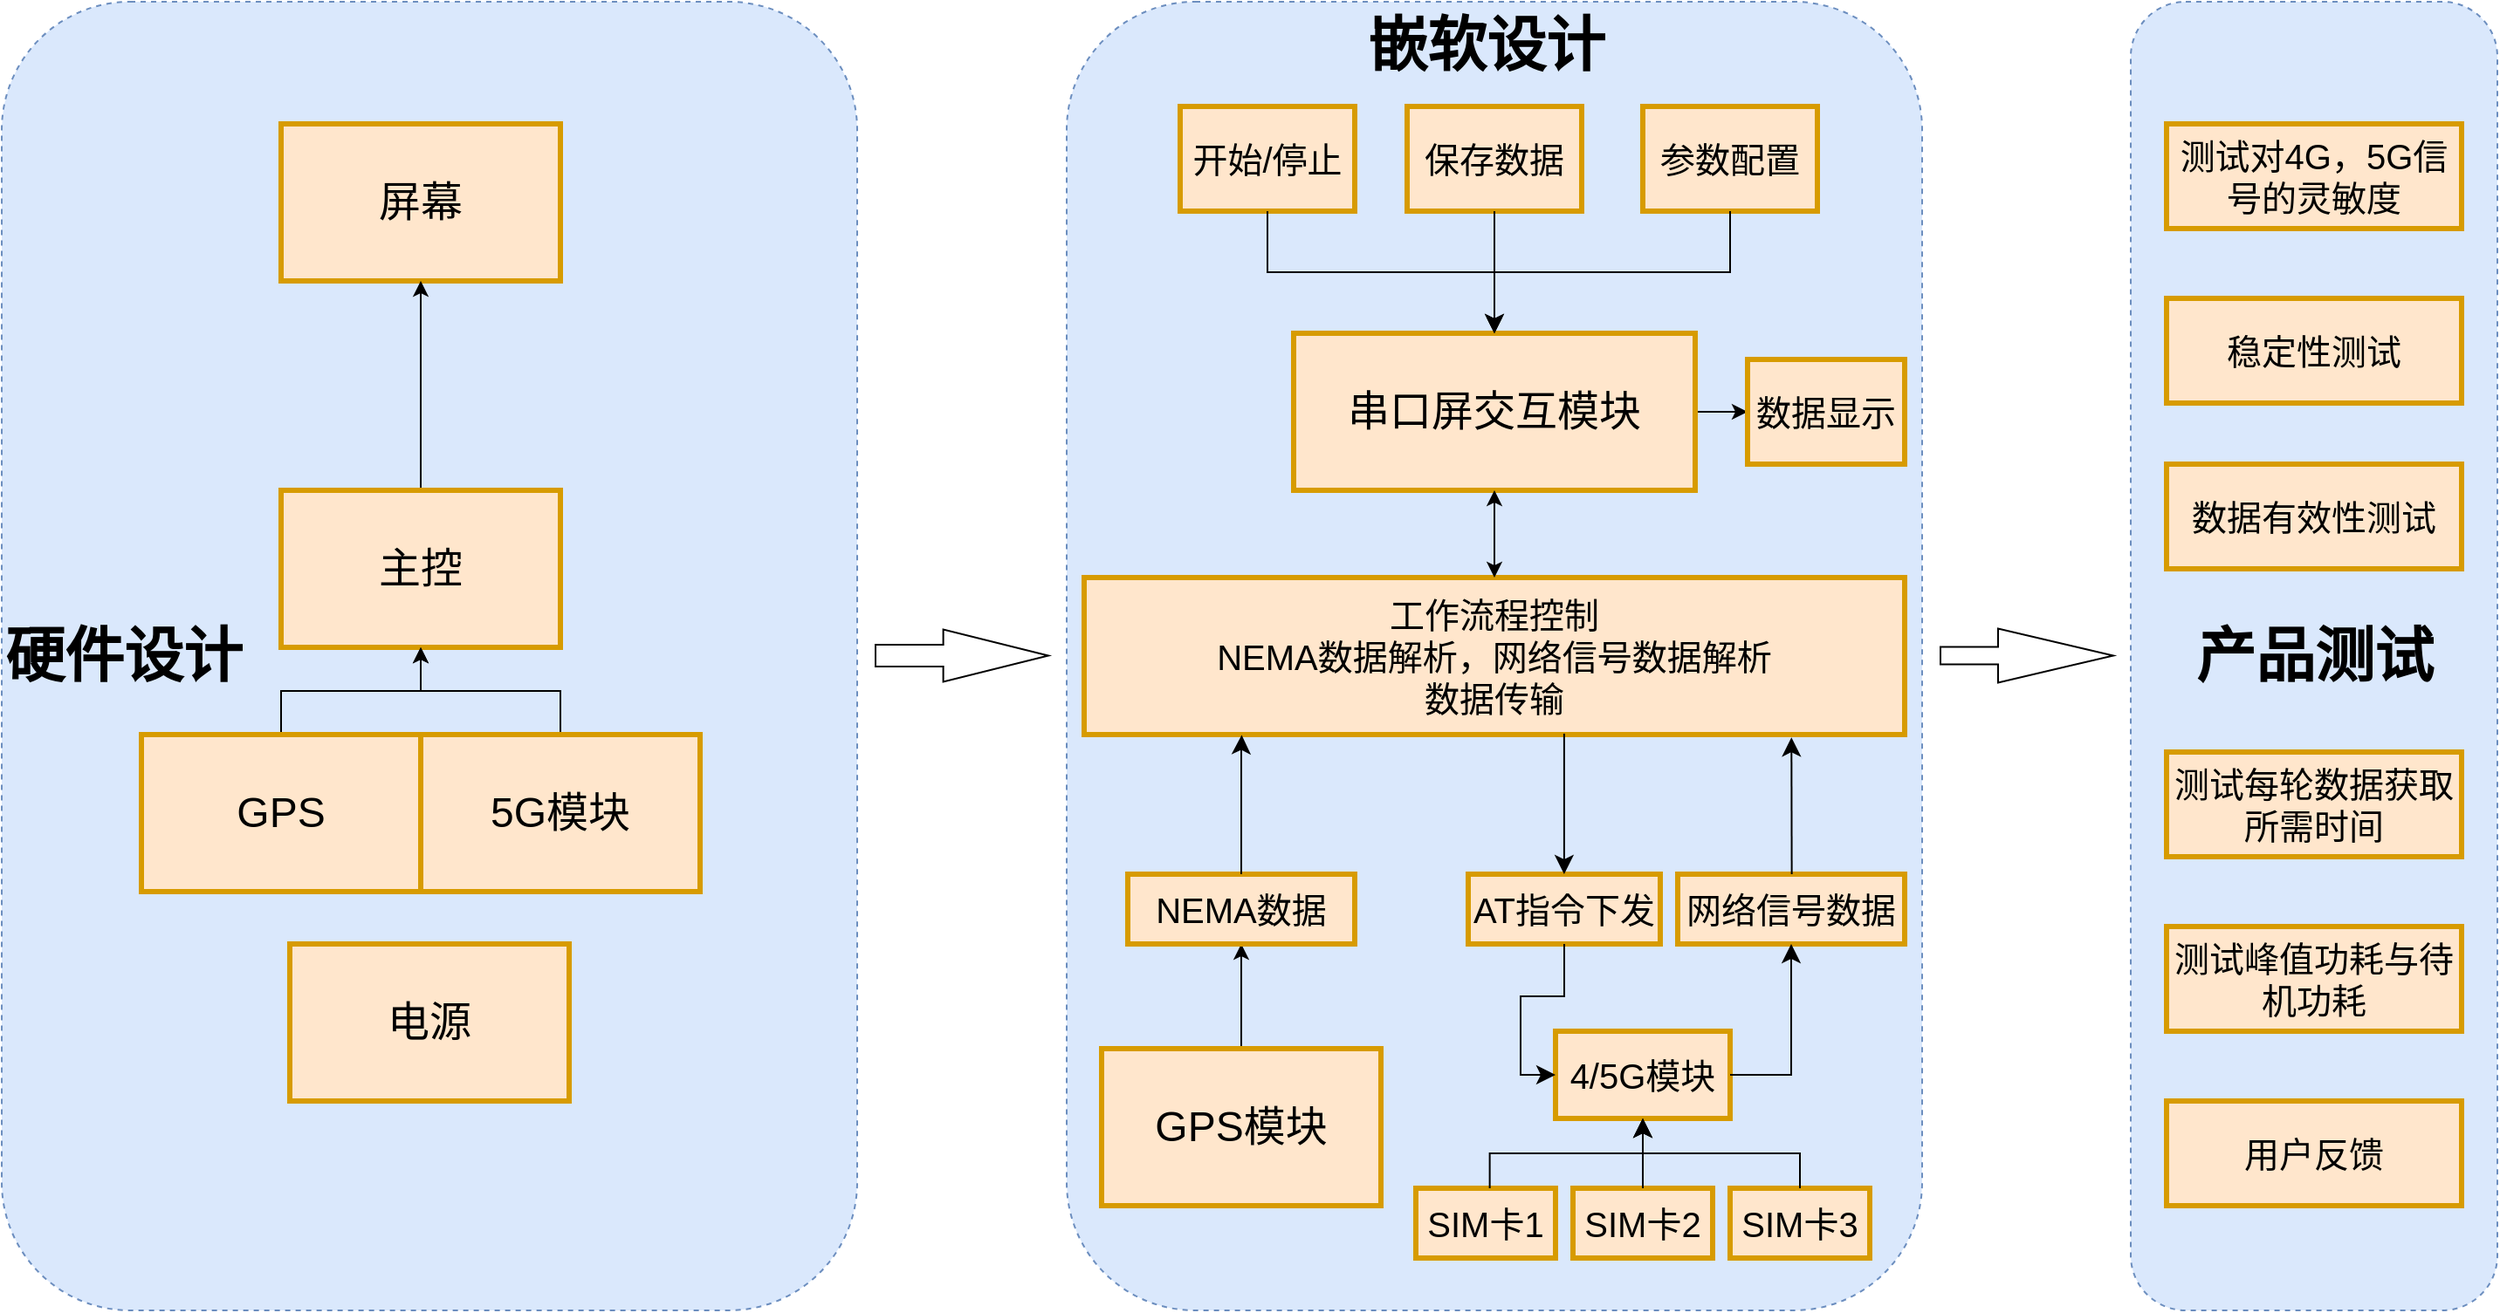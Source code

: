 <mxfile version="24.7.17">
  <diagram name="Page-1" id="vF1e-IQdxl3340B9SgoG">
    <mxGraphModel dx="1426" dy="781" grid="1" gridSize="10" guides="1" tooltips="1" connect="1" arrows="1" fold="1" page="1" pageScale="1" pageWidth="2000" pageHeight="2000" math="0" shadow="0">
      <root>
        <mxCell id="0" />
        <mxCell id="1" parent="0" />
        <mxCell id="_K_mtuOuOyrIwBD14WvG-58" value="&lt;span style=&quot;font-size: 34px;&quot;&gt;&lt;b&gt;产品测试&lt;/b&gt;&lt;/span&gt;" style="rounded=1;whiteSpace=wrap;html=1;dashed=1;align=center;fillColor=#dae8fc;strokeColor=#6c8ebf;" parent="1" vertex="1">
          <mxGeometry x="1329.5" y="80" width="210" height="750" as="geometry" />
        </mxCell>
        <mxCell id="_K_mtuOuOyrIwBD14WvG-38" value="" style="rounded=1;whiteSpace=wrap;html=1;dashed=1;align=left;fillColor=#dae8fc;strokeColor=#6c8ebf;" parent="1" vertex="1">
          <mxGeometry x="720" y="80" width="490" height="750" as="geometry" />
        </mxCell>
        <mxCell id="_K_mtuOuOyrIwBD14WvG-19" value="&lt;sup style=&quot;&quot;&gt;&lt;font style=&quot;font-size: 34px;&quot;&gt;&lt;b&gt;硬件设计&lt;/b&gt;&lt;/font&gt;&lt;/sup&gt;" style="rounded=1;whiteSpace=wrap;html=1;dashed=1;align=left;fillColor=#dae8fc;strokeColor=#6c8ebf;" parent="1" vertex="1">
          <mxGeometry x="110" y="80" width="490" height="750" as="geometry" />
        </mxCell>
        <mxCell id="_K_mtuOuOyrIwBD14WvG-11" value="&lt;font style=&quot;font-size: 24px;&quot;&gt;屏幕&lt;/font&gt;" style="rounded=0;whiteSpace=wrap;html=1;strokeWidth=3;fillColor=#ffe6cc;strokeColor=#d79b00;" parent="1" vertex="1">
          <mxGeometry x="270" y="150" width="160" height="90" as="geometry" />
        </mxCell>
        <mxCell id="_K_mtuOuOyrIwBD14WvG-20" style="edgeStyle=orthogonalEdgeStyle;rounded=0;orthogonalLoop=1;jettySize=auto;html=1;exitX=0.5;exitY=0;exitDx=0;exitDy=0;entryX=0.5;entryY=1;entryDx=0;entryDy=0;" parent="1" source="_K_mtuOuOyrIwBD14WvG-13" target="_K_mtuOuOyrIwBD14WvG-11" edge="1">
          <mxGeometry relative="1" as="geometry" />
        </mxCell>
        <mxCell id="_K_mtuOuOyrIwBD14WvG-13" value="&lt;font style=&quot;font-size: 24px;&quot;&gt;主控&lt;/font&gt;" style="rounded=0;whiteSpace=wrap;html=1;strokeWidth=3;fillColor=#ffe6cc;strokeColor=#d79b00;" parent="1" vertex="1">
          <mxGeometry x="270" y="360" width="160" height="90" as="geometry" />
        </mxCell>
        <mxCell id="_K_mtuOuOyrIwBD14WvG-14" value="&lt;font style=&quot;font-size: 24px;&quot;&gt;电源&lt;/font&gt;" style="rounded=0;whiteSpace=wrap;html=1;strokeWidth=3;fillColor=#ffe6cc;strokeColor=#d79b00;" parent="1" vertex="1">
          <mxGeometry x="275" y="620" width="160" height="90" as="geometry" />
        </mxCell>
        <mxCell id="_K_mtuOuOyrIwBD14WvG-25" style="edgeStyle=orthogonalEdgeStyle;rounded=0;orthogonalLoop=1;jettySize=auto;html=1;exitX=0.5;exitY=0;exitDx=0;exitDy=0;entryX=0.5;entryY=1;entryDx=0;entryDy=0;" parent="1" source="_K_mtuOuOyrIwBD14WvG-15" target="_K_mtuOuOyrIwBD14WvG-13" edge="1">
          <mxGeometry relative="1" as="geometry" />
        </mxCell>
        <mxCell id="_K_mtuOuOyrIwBD14WvG-15" value="&lt;font style=&quot;font-size: 24px;&quot;&gt;5G模块&lt;/font&gt;" style="rounded=0;whiteSpace=wrap;html=1;strokeWidth=3;fillColor=#ffe6cc;strokeColor=#d79b00;" parent="1" vertex="1">
          <mxGeometry x="350" y="500" width="160" height="90" as="geometry" />
        </mxCell>
        <mxCell id="_K_mtuOuOyrIwBD14WvG-24" style="edgeStyle=orthogonalEdgeStyle;rounded=0;orthogonalLoop=1;jettySize=auto;html=1;exitX=0.5;exitY=0;exitDx=0;exitDy=0;entryX=0.5;entryY=1;entryDx=0;entryDy=0;" parent="1" source="_K_mtuOuOyrIwBD14WvG-16" target="_K_mtuOuOyrIwBD14WvG-13" edge="1">
          <mxGeometry relative="1" as="geometry" />
        </mxCell>
        <mxCell id="_K_mtuOuOyrIwBD14WvG-16" value="&lt;font style=&quot;font-size: 24px;&quot;&gt;GPS&lt;/font&gt;" style="rounded=0;whiteSpace=wrap;html=1;strokeWidth=3;fillColor=#ffe6cc;strokeColor=#d79b00;" parent="1" vertex="1">
          <mxGeometry x="190" y="500" width="160" height="90" as="geometry" />
        </mxCell>
        <mxCell id="_K_mtuOuOyrIwBD14WvG-27" value="&lt;font style=&quot;font-size: 20px;&quot;&gt;4/5G模块&lt;/font&gt;" style="rounded=0;whiteSpace=wrap;html=1;strokeWidth=3;fillColor=#ffe6cc;strokeColor=#d79b00;" parent="1" vertex="1">
          <mxGeometry x="1000" y="670" width="100" height="50" as="geometry" />
        </mxCell>
        <mxCell id="kIPOF7yBYx_aCScnVeWq-38" value="" style="edgeStyle=orthogonalEdgeStyle;rounded=0;orthogonalLoop=1;jettySize=auto;html=1;" parent="1" source="_K_mtuOuOyrIwBD14WvG-29" target="kIPOF7yBYx_aCScnVeWq-37" edge="1">
          <mxGeometry relative="1" as="geometry" />
        </mxCell>
        <mxCell id="_K_mtuOuOyrIwBD14WvG-29" value="&lt;font style=&quot;font-size: 24px;&quot;&gt;串口屏交互模块&lt;/font&gt;" style="rounded=0;whiteSpace=wrap;html=1;strokeWidth=3;fillColor=#ffe6cc;strokeColor=#d79b00;" parent="1" vertex="1">
          <mxGeometry x="850" y="270" width="230" height="90" as="geometry" />
        </mxCell>
        <mxCell id="_K_mtuOuOyrIwBD14WvG-30" value="&lt;font style=&quot;font-size: 20px;&quot;&gt;AT指令下发&lt;/font&gt;" style="rounded=0;whiteSpace=wrap;html=1;strokeWidth=3;fillColor=#ffe6cc;strokeColor=#d79b00;" parent="1" vertex="1">
          <mxGeometry x="950" y="580" width="110" height="40" as="geometry" />
        </mxCell>
        <mxCell id="_K_mtuOuOyrIwBD14WvG-31" value="&lt;font style=&quot;font-size: 20px;&quot;&gt;工作流程控制&lt;/font&gt;&lt;div&gt;&lt;span style=&quot;font-size: 20px;&quot;&gt;NEMA数据解析，&lt;/span&gt;&lt;span style=&quot;font-size: 20px; background-color: initial;&quot;&gt;网络信号数据解析&lt;/span&gt;&lt;/div&gt;&lt;div&gt;&lt;span style=&quot;font-size: 20px; background-color: initial;&quot;&gt;数据传输&lt;/span&gt;&lt;/div&gt;" style="rounded=0;whiteSpace=wrap;html=1;strokeWidth=3;fillColor=#ffe6cc;strokeColor=#d79b00;" parent="1" vertex="1">
          <mxGeometry x="730" y="410" width="470" height="90" as="geometry" />
        </mxCell>
        <mxCell id="kIPOF7yBYx_aCScnVeWq-24" value="" style="edgeStyle=orthogonalEdgeStyle;rounded=0;orthogonalLoop=1;jettySize=auto;html=1;" parent="1" source="_K_mtuOuOyrIwBD14WvG-32" target="kIPOF7yBYx_aCScnVeWq-21" edge="1">
          <mxGeometry relative="1" as="geometry" />
        </mxCell>
        <mxCell id="_K_mtuOuOyrIwBD14WvG-32" value="&lt;font style=&quot;font-size: 24px;&quot;&gt;GPS模块&lt;/font&gt;" style="rounded=0;whiteSpace=wrap;html=1;strokeWidth=3;fillColor=#ffe6cc;strokeColor=#d79b00;" parent="1" vertex="1">
          <mxGeometry x="740" y="680" width="160" height="90" as="geometry" />
        </mxCell>
        <mxCell id="_K_mtuOuOyrIwBD14WvG-52" value="" style="shape=flexArrow;endArrow=classic;html=1;rounded=0;width=12.4;endSize=19.732;endWidth=16.471;" parent="1" edge="1">
          <mxGeometry width="50" height="50" relative="1" as="geometry">
            <mxPoint x="610" y="454.76" as="sourcePoint" />
            <mxPoint x="710" y="454.76" as="targetPoint" />
          </mxGeometry>
        </mxCell>
        <mxCell id="_K_mtuOuOyrIwBD14WvG-54" value="&lt;font style=&quot;font-size: 20px;&quot;&gt;测试对4G，5G信号的灵敏度&lt;/font&gt;" style="rounded=0;whiteSpace=wrap;html=1;strokeWidth=3;fillColor=#ffe6cc;strokeColor=#d79b00;" parent="1" vertex="1">
          <mxGeometry x="1350" y="150" width="169" height="60" as="geometry" />
        </mxCell>
        <mxCell id="_K_mtuOuOyrIwBD14WvG-55" value="&lt;font style=&quot;font-size: 20px;&quot;&gt;稳定性测试&lt;/font&gt;" style="rounded=0;whiteSpace=wrap;html=1;strokeWidth=3;fillColor=#ffe6cc;strokeColor=#d79b00;" parent="1" vertex="1">
          <mxGeometry x="1350" y="250" width="169" height="60" as="geometry" />
        </mxCell>
        <mxCell id="_K_mtuOuOyrIwBD14WvG-56" value="&lt;font style=&quot;font-size: 20px;&quot;&gt;测试每轮数据获取所需时间&lt;/font&gt;" style="rounded=0;whiteSpace=wrap;html=1;strokeWidth=3;fillColor=#ffe6cc;strokeColor=#d79b00;" parent="1" vertex="1">
          <mxGeometry x="1350" y="510" width="169" height="60" as="geometry" />
        </mxCell>
        <mxCell id="_K_mtuOuOyrIwBD14WvG-57" value="&lt;font style=&quot;font-size: 20px;&quot;&gt;测试峰值功耗与待机功耗&lt;/font&gt;" style="rounded=0;whiteSpace=wrap;html=1;strokeWidth=3;fillColor=#ffe6cc;strokeColor=#d79b00;" parent="1" vertex="1">
          <mxGeometry x="1350" y="610" width="169" height="60" as="geometry" />
        </mxCell>
        <mxCell id="_K_mtuOuOyrIwBD14WvG-59" value="" style="shape=flexArrow;endArrow=classic;html=1;rounded=0;width=10;endSize=21.67;" parent="1" edge="1">
          <mxGeometry width="50" height="50" relative="1" as="geometry">
            <mxPoint x="1220" y="454.71" as="sourcePoint" />
            <mxPoint x="1320" y="454.71" as="targetPoint" />
          </mxGeometry>
        </mxCell>
        <mxCell id="kIPOF7yBYx_aCScnVeWq-6" value="&lt;font style=&quot;font-size: 20px;&quot;&gt;SIM卡1&lt;/font&gt;" style="rounded=0;whiteSpace=wrap;html=1;strokeWidth=3;fillColor=#ffe6cc;strokeColor=#d79b00;" parent="1" vertex="1">
          <mxGeometry x="920" y="760" width="80" height="40" as="geometry" />
        </mxCell>
        <mxCell id="kIPOF7yBYx_aCScnVeWq-9" value="&lt;font style=&quot;font-size: 20px;&quot;&gt;SIM卡2&lt;/font&gt;" style="rounded=0;whiteSpace=wrap;html=1;strokeWidth=3;fillColor=#ffe6cc;strokeColor=#d79b00;" parent="1" vertex="1">
          <mxGeometry x="1010" y="760" width="80" height="40" as="geometry" />
        </mxCell>
        <mxCell id="kIPOF7yBYx_aCScnVeWq-10" value="&lt;font style=&quot;font-size: 20px;&quot;&gt;SIM卡3&lt;/font&gt;" style="rounded=0;whiteSpace=wrap;html=1;strokeWidth=3;fillColor=#ffe6cc;strokeColor=#d79b00;" parent="1" vertex="1">
          <mxGeometry x="1100" y="760" width="80" height="40" as="geometry" />
        </mxCell>
        <mxCell id="kIPOF7yBYx_aCScnVeWq-12" value="" style="edgeStyle=elbowEdgeStyle;elbow=vertical;endArrow=classic;html=1;curved=0;rounded=0;endSize=8;startSize=8;exitX=0.529;exitY=0;exitDx=0;exitDy=0;exitPerimeter=0;entryX=0.5;entryY=1;entryDx=0;entryDy=0;" parent="1" source="kIPOF7yBYx_aCScnVeWq-6" target="_K_mtuOuOyrIwBD14WvG-27" edge="1">
          <mxGeometry width="50" height="50" relative="1" as="geometry">
            <mxPoint x="930" y="730" as="sourcePoint" />
            <mxPoint x="980" y="680" as="targetPoint" />
          </mxGeometry>
        </mxCell>
        <mxCell id="kIPOF7yBYx_aCScnVeWq-13" value="" style="edgeStyle=elbowEdgeStyle;elbow=vertical;endArrow=classic;html=1;curved=0;rounded=0;endSize=8;startSize=8;exitX=0.5;exitY=0;exitDx=0;exitDy=0;" parent="1" source="kIPOF7yBYx_aCScnVeWq-10" edge="1">
          <mxGeometry width="50" height="50" relative="1" as="geometry">
            <mxPoint x="930" y="730" as="sourcePoint" />
            <mxPoint x="1050" y="720" as="targetPoint" />
          </mxGeometry>
        </mxCell>
        <mxCell id="kIPOF7yBYx_aCScnVeWq-14" value="" style="edgeStyle=elbowEdgeStyle;elbow=vertical;endArrow=classic;html=1;curved=0;rounded=0;endSize=8;startSize=8;exitX=0.5;exitY=0;exitDx=0;exitDy=0;" parent="1" source="kIPOF7yBYx_aCScnVeWq-9" edge="1">
          <mxGeometry width="50" height="50" relative="1" as="geometry">
            <mxPoint x="940" y="730" as="sourcePoint" />
            <mxPoint x="1050" y="720" as="targetPoint" />
          </mxGeometry>
        </mxCell>
        <mxCell id="kIPOF7yBYx_aCScnVeWq-16" value="" style="edgeStyle=segmentEdgeStyle;endArrow=classic;html=1;curved=0;rounded=0;endSize=8;startSize=8;entryX=0;entryY=0.5;entryDx=0;entryDy=0;exitX=0.5;exitY=1;exitDx=0;exitDy=0;flowAnimation=0;shadow=0;" parent="1" source="_K_mtuOuOyrIwBD14WvG-30" target="_K_mtuOuOyrIwBD14WvG-27" edge="1">
          <mxGeometry width="50" height="50" relative="1" as="geometry">
            <mxPoint x="1120" y="695" as="sourcePoint" />
            <mxPoint x="1120" y="560" as="targetPoint" />
            <Array as="points">
              <mxPoint x="1005" y="650" />
              <mxPoint x="980" y="650" />
              <mxPoint x="980" y="695" />
            </Array>
          </mxGeometry>
        </mxCell>
        <mxCell id="kIPOF7yBYx_aCScnVeWq-17" value="&lt;span style=&quot;font-size: 20px;&quot;&gt;网络信号数据&lt;/span&gt;" style="rounded=0;whiteSpace=wrap;html=1;strokeWidth=3;fillColor=#ffe6cc;strokeColor=#d79b00;" parent="1" vertex="1">
          <mxGeometry x="1070" y="580" width="130" height="40" as="geometry" />
        </mxCell>
        <mxCell id="kIPOF7yBYx_aCScnVeWq-18" value="" style="edgeStyle=segmentEdgeStyle;endArrow=classic;html=1;curved=0;rounded=0;endSize=8;startSize=8;entryX=0.5;entryY=1;entryDx=0;entryDy=0;exitX=1;exitY=0.5;exitDx=0;exitDy=0;" parent="1" source="_K_mtuOuOyrIwBD14WvG-27" target="kIPOF7yBYx_aCScnVeWq-17" edge="1">
          <mxGeometry width="50" height="50" relative="1" as="geometry">
            <mxPoint x="1030" y="650" as="sourcePoint" />
            <mxPoint x="1080" y="600" as="targetPoint" />
          </mxGeometry>
        </mxCell>
        <mxCell id="kIPOF7yBYx_aCScnVeWq-19" value="" style="edgeStyle=segmentEdgeStyle;endArrow=classic;html=1;curved=0;rounded=0;endSize=8;startSize=8;exitX=0.585;exitY=0.994;exitDx=0;exitDy=0;exitPerimeter=0;" parent="1" source="_K_mtuOuOyrIwBD14WvG-31" target="_K_mtuOuOyrIwBD14WvG-30" edge="1">
          <mxGeometry width="50" height="50" relative="1" as="geometry">
            <mxPoint x="1005" y="470" as="sourcePoint" />
            <mxPoint x="1120" y="520" as="targetPoint" />
          </mxGeometry>
        </mxCell>
        <mxCell id="kIPOF7yBYx_aCScnVeWq-20" value="" style="edgeStyle=segmentEdgeStyle;endArrow=classic;html=1;curved=0;rounded=0;endSize=8;startSize=8;exitX=0.5;exitY=0;exitDx=0;exitDy=0;entryX=0.862;entryY=1.018;entryDx=0;entryDy=0;entryPerimeter=0;" parent="1" target="_K_mtuOuOyrIwBD14WvG-31" edge="1">
          <mxGeometry width="50" height="50" relative="1" as="geometry">
            <mxPoint x="1135.32" y="580" as="sourcePoint" />
            <mxPoint x="1070.0" y="416.36" as="targetPoint" />
            <Array as="points" />
          </mxGeometry>
        </mxCell>
        <mxCell id="kIPOF7yBYx_aCScnVeWq-21" value="&lt;span style=&quot;font-size: 20px;&quot;&gt;NEMA数据&lt;/span&gt;" style="rounded=0;whiteSpace=wrap;html=1;strokeWidth=3;fillColor=#ffe6cc;strokeColor=#d79b00;glass=0;" parent="1" vertex="1">
          <mxGeometry x="755" y="580" width="130" height="40" as="geometry" />
        </mxCell>
        <mxCell id="kIPOF7yBYx_aCScnVeWq-25" value="" style="edgeStyle=elbowEdgeStyle;elbow=vertical;endArrow=classic;html=1;curved=0;rounded=0;endSize=8;startSize=8;exitX=0.5;exitY=0;exitDx=0;exitDy=0;entryX=0.192;entryY=1.003;entryDx=0;entryDy=0;entryPerimeter=0;" parent="1" source="kIPOF7yBYx_aCScnVeWq-21" target="_K_mtuOuOyrIwBD14WvG-31" edge="1">
          <mxGeometry width="50" height="50" relative="1" as="geometry">
            <mxPoint x="890" y="590" as="sourcePoint" />
            <mxPoint x="940" y="540" as="targetPoint" />
            <Array as="points">
              <mxPoint x="820" y="510" />
            </Array>
          </mxGeometry>
        </mxCell>
        <mxCell id="kIPOF7yBYx_aCScnVeWq-27" value="&lt;font style=&quot;font-size: 34px;&quot;&gt;&lt;b&gt;嵌软设计&lt;/b&gt;&lt;/font&gt;" style="text;html=1;align=center;verticalAlign=middle;whiteSpace=wrap;rounded=0;" parent="1" vertex="1">
          <mxGeometry x="867.5" y="90" width="185" height="30" as="geometry" />
        </mxCell>
        <mxCell id="kIPOF7yBYx_aCScnVeWq-29" value="" style="endArrow=classic;startArrow=classic;html=1;rounded=0;exitX=0.5;exitY=0;exitDx=0;exitDy=0;entryX=0.5;entryY=1;entryDx=0;entryDy=0;" parent="1" source="_K_mtuOuOyrIwBD14WvG-31" target="_K_mtuOuOyrIwBD14WvG-29" edge="1">
          <mxGeometry width="50" height="50" relative="1" as="geometry">
            <mxPoint x="810" y="400" as="sourcePoint" />
            <mxPoint x="860" y="350" as="targetPoint" />
          </mxGeometry>
        </mxCell>
        <mxCell id="kIPOF7yBYx_aCScnVeWq-30" value="&lt;font style=&quot;font-size: 20px;&quot;&gt;开始/停止&lt;/font&gt;" style="rounded=0;whiteSpace=wrap;html=1;strokeWidth=3;fillColor=#ffe6cc;strokeColor=#d79b00;" parent="1" vertex="1">
          <mxGeometry x="785" y="140" width="100" height="60" as="geometry" />
        </mxCell>
        <mxCell id="kIPOF7yBYx_aCScnVeWq-31" value="&lt;font style=&quot;font-size: 20px;&quot;&gt;保存数据&lt;/font&gt;" style="rounded=0;whiteSpace=wrap;html=1;strokeWidth=3;fillColor=#ffe6cc;strokeColor=#d79b00;" parent="1" vertex="1">
          <mxGeometry x="915" y="140" width="100" height="60" as="geometry" />
        </mxCell>
        <mxCell id="kIPOF7yBYx_aCScnVeWq-32" value="&lt;font style=&quot;font-size: 20px;&quot;&gt;参数配置&lt;/font&gt;" style="rounded=0;whiteSpace=wrap;html=1;strokeWidth=3;fillColor=#ffe6cc;strokeColor=#d79b00;" parent="1" vertex="1">
          <mxGeometry x="1050" y="140" width="100" height="60" as="geometry" />
        </mxCell>
        <mxCell id="kIPOF7yBYx_aCScnVeWq-33" value="" style="edgeStyle=elbowEdgeStyle;elbow=vertical;endArrow=classic;html=1;curved=0;rounded=0;endSize=8;startSize=8;exitX=0.5;exitY=1;exitDx=0;exitDy=0;entryX=0.5;entryY=0;entryDx=0;entryDy=0;" parent="1" source="kIPOF7yBYx_aCScnVeWq-30" target="_K_mtuOuOyrIwBD14WvG-29" edge="1">
          <mxGeometry width="50" height="50" relative="1" as="geometry">
            <mxPoint x="830" y="340" as="sourcePoint" />
            <mxPoint x="880" y="290" as="targetPoint" />
          </mxGeometry>
        </mxCell>
        <mxCell id="kIPOF7yBYx_aCScnVeWq-35" value="" style="edgeStyle=elbowEdgeStyle;elbow=vertical;endArrow=classic;html=1;curved=0;rounded=0;endSize=8;startSize=8;entryX=0.5;entryY=0;entryDx=0;entryDy=0;exitX=0.5;exitY=1;exitDx=0;exitDy=0;" parent="1" source="kIPOF7yBYx_aCScnVeWq-32" target="_K_mtuOuOyrIwBD14WvG-29" edge="1">
          <mxGeometry width="50" height="50" relative="1" as="geometry">
            <mxPoint x="1000" y="250" as="sourcePoint" />
            <mxPoint x="1050" y="200" as="targetPoint" />
          </mxGeometry>
        </mxCell>
        <mxCell id="kIPOF7yBYx_aCScnVeWq-36" value="" style="endArrow=classic;html=1;rounded=0;entryX=0.5;entryY=0;entryDx=0;entryDy=0;exitX=0.5;exitY=1;exitDx=0;exitDy=0;" parent="1" source="kIPOF7yBYx_aCScnVeWq-31" target="_K_mtuOuOyrIwBD14WvG-29" edge="1">
          <mxGeometry width="50" height="50" relative="1" as="geometry">
            <mxPoint x="950" y="300" as="sourcePoint" />
            <mxPoint x="1000" y="250" as="targetPoint" />
          </mxGeometry>
        </mxCell>
        <mxCell id="kIPOF7yBYx_aCScnVeWq-37" value="&lt;font size=&quot;1&quot;&gt;&lt;span style=&quot;font-size: 20px;&quot;&gt;数据显示&lt;/span&gt;&lt;/font&gt;" style="whiteSpace=wrap;html=1;fillColor=#ffe6cc;strokeColor=#d79b00;rounded=0;strokeWidth=3;" parent="1" vertex="1">
          <mxGeometry x="1110" y="285" width="90" height="60" as="geometry" />
        </mxCell>
        <mxCell id="kIPOF7yBYx_aCScnVeWq-39" value="&lt;font style=&quot;font-size: 20px;&quot;&gt;数据有效性测试&lt;/font&gt;" style="rounded=0;whiteSpace=wrap;html=1;strokeWidth=3;fillColor=#ffe6cc;strokeColor=#d79b00;" parent="1" vertex="1">
          <mxGeometry x="1350" y="345" width="169" height="60" as="geometry" />
        </mxCell>
        <mxCell id="kIPOF7yBYx_aCScnVeWq-40" value="&lt;font style=&quot;font-size: 20px;&quot;&gt;用户反馈&lt;/font&gt;" style="rounded=0;whiteSpace=wrap;html=1;strokeWidth=3;fillColor=#ffe6cc;strokeColor=#d79b00;" parent="1" vertex="1">
          <mxGeometry x="1350" y="710" width="169" height="60" as="geometry" />
        </mxCell>
      </root>
    </mxGraphModel>
  </diagram>
</mxfile>

